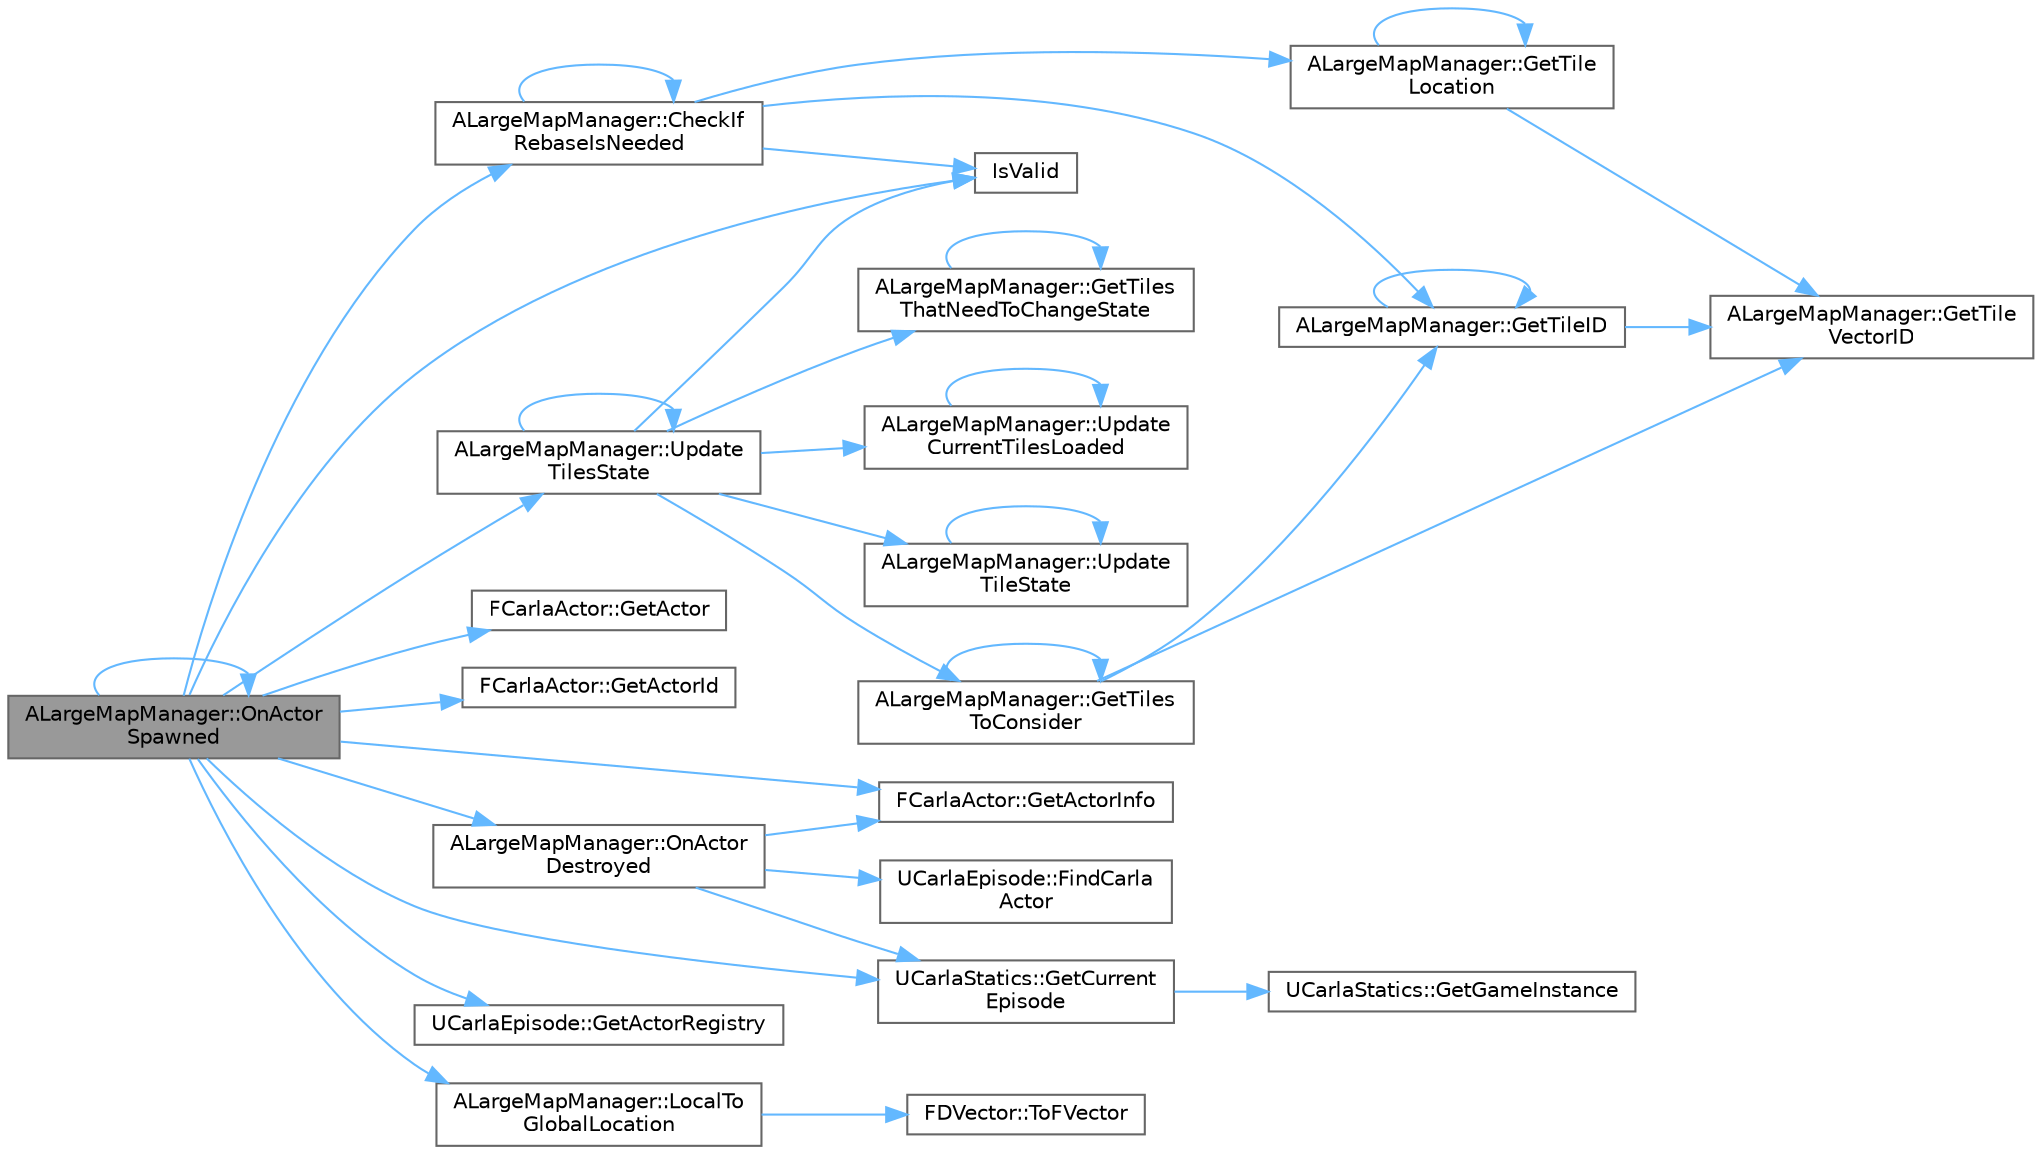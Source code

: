 digraph "ALargeMapManager::OnActorSpawned"
{
 // INTERACTIVE_SVG=YES
 // LATEX_PDF_SIZE
  bgcolor="transparent";
  edge [fontname=Helvetica,fontsize=10,labelfontname=Helvetica,labelfontsize=10];
  node [fontname=Helvetica,fontsize=10,shape=box,height=0.2,width=0.4];
  rankdir="LR";
  Node1 [id="Node000001",label="ALargeMapManager::OnActor\lSpawned",height=0.2,width=0.4,color="gray40", fillcolor="grey60", style="filled", fontcolor="black",tooltip=" "];
  Node1 -> Node2 [id="edge1_Node000001_Node000002",color="steelblue1",style="solid",tooltip=" "];
  Node2 [id="Node000002",label="ALargeMapManager::CheckIf\lRebaseIsNeeded",height=0.2,width=0.4,color="grey40", fillcolor="white", style="filled",URL="$d9/d4b/classALargeMapManager.html#a93ad8e052f2af2d4d8adff571d8b0c89",tooltip=" "];
  Node2 -> Node2 [id="edge2_Node000002_Node000002",color="steelblue1",style="solid",tooltip=" "];
  Node2 -> Node3 [id="edge3_Node000002_Node000003",color="steelblue1",style="solid",tooltip=" "];
  Node3 [id="Node000003",label="ALargeMapManager::GetTileID",height=0.2,width=0.4,color="grey40", fillcolor="white", style="filled",URL="$d9/d4b/classALargeMapManager.html#a719578eff1513ef2ab1993349ea6db52",tooltip="From a given location it retrieves the TileID that covers that area"];
  Node3 -> Node3 [id="edge4_Node000003_Node000003",color="steelblue1",style="solid",tooltip=" "];
  Node3 -> Node4 [id="edge5_Node000003_Node000004",color="steelblue1",style="solid",tooltip=" "];
  Node4 [id="Node000004",label="ALargeMapManager::GetTile\lVectorID",height=0.2,width=0.4,color="grey40", fillcolor="white", style="filled",URL="$d9/d4b/classALargeMapManager.html#a53d7481bf584f8c3f39c6d8b744084e6",tooltip=" "];
  Node2 -> Node5 [id="edge6_Node000002_Node000005",color="steelblue1",style="solid",tooltip=" "];
  Node5 [id="Node000005",label="ALargeMapManager::GetTile\lLocation",height=0.2,width=0.4,color="grey40", fillcolor="white", style="filled",URL="$d9/d4b/classALargeMapManager.html#abafa68f43a194e756c22a34bac95a84f",tooltip=" "];
  Node5 -> Node5 [id="edge7_Node000005_Node000005",color="steelblue1",style="solid",tooltip=" "];
  Node5 -> Node4 [id="edge8_Node000005_Node000004",color="steelblue1",style="solid",tooltip=" "];
  Node2 -> Node6 [id="edge9_Node000002_Node000006",color="steelblue1",style="solid",tooltip=" "];
  Node6 [id="Node000006",label="IsValid",height=0.2,width=0.4,color="grey40", fillcolor="white", style="filled",URL="$d2/d40/TrafficLightBase_8cpp.html#a1459952e95242b0c926376d0bb4692b8",tooltip=" "];
  Node1 -> Node7 [id="edge10_Node000001_Node000007",color="steelblue1",style="solid",tooltip=" "];
  Node7 [id="Node000007",label="FCarlaActor::GetActor",height=0.2,width=0.4,color="grey40", fillcolor="white", style="filled",URL="$dc/dde/classFCarlaActor.html#a4d2752987e47827efd488b90053ad415",tooltip=" "];
  Node1 -> Node8 [id="edge11_Node000001_Node000008",color="steelblue1",style="solid",tooltip=" "];
  Node8 [id="Node000008",label="FCarlaActor::GetActorId",height=0.2,width=0.4,color="grey40", fillcolor="white", style="filled",URL="$dc/dde/classFCarlaActor.html#aca3d1a4bfcb5e0ae1974b7206933d665",tooltip=" "];
  Node1 -> Node9 [id="edge12_Node000001_Node000009",color="steelblue1",style="solid",tooltip=" "];
  Node9 [id="Node000009",label="FCarlaActor::GetActorInfo",height=0.2,width=0.4,color="grey40", fillcolor="white", style="filled",URL="$dc/dde/classFCarlaActor.html#ac9a28cdf1b57b3bf280270d40f53359a",tooltip=" "];
  Node1 -> Node10 [id="edge13_Node000001_Node000010",color="steelblue1",style="solid",tooltip=" "];
  Node10 [id="Node000010",label="UCarlaEpisode::GetActorRegistry",height=0.2,width=0.4,color="grey40", fillcolor="white", style="filled",URL="$dc/d84/classUCarlaEpisode.html#acd82b87ea8d4e7d815922614e6e245ef",tooltip=" "];
  Node1 -> Node11 [id="edge14_Node000001_Node000011",color="steelblue1",style="solid",tooltip=" "];
  Node11 [id="Node000011",label="UCarlaStatics::GetCurrent\lEpisode",height=0.2,width=0.4,color="grey40", fillcolor="white", style="filled",URL="$d7/d1e/classUCarlaStatics.html#a83f2a341e32413abf1ec85ee740c2036",tooltip=" "];
  Node11 -> Node12 [id="edge15_Node000011_Node000012",color="steelblue1",style="solid",tooltip=" "];
  Node12 [id="Node000012",label="UCarlaStatics::GetGameInstance",height=0.2,width=0.4,color="grey40", fillcolor="white", style="filled",URL="$d7/d1e/classUCarlaStatics.html#a35e7cb760a58848081a618e7fa8201e2",tooltip=" "];
  Node1 -> Node6 [id="edge16_Node000001_Node000006",color="steelblue1",style="solid",tooltip=" "];
  Node1 -> Node13 [id="edge17_Node000001_Node000013",color="steelblue1",style="solid",tooltip=" "];
  Node13 [id="Node000013",label="ALargeMapManager::LocalTo\lGlobalLocation",height=0.2,width=0.4,color="grey40", fillcolor="white", style="filled",URL="$d9/d4b/classALargeMapManager.html#adc28142d65c3bdb83f5a6a6db9deee81",tooltip=" "];
  Node13 -> Node14 [id="edge18_Node000013_Node000014",color="steelblue1",style="solid",tooltip=" "];
  Node14 [id="Node000014",label="FDVector::ToFVector",height=0.2,width=0.4,color="grey40", fillcolor="white", style="filled",URL="$de/d7a/structFDVector.html#afcef01413fad4ebae06ee468bee88a9c",tooltip=" "];
  Node1 -> Node15 [id="edge19_Node000001_Node000015",color="steelblue1",style="solid",tooltip=" "];
  Node15 [id="Node000015",label="ALargeMapManager::OnActor\lDestroyed",height=0.2,width=0.4,color="grey40", fillcolor="white", style="filled",URL="$d9/d4b/classALargeMapManager.html#a545b402731ad2e1bb7e5ee16a8ce8cbf",tooltip=" "];
  Node15 -> Node16 [id="edge20_Node000015_Node000016",color="steelblue1",style="solid",tooltip=" "];
  Node16 [id="Node000016",label="UCarlaEpisode::FindCarla\lActor",height=0.2,width=0.4,color="grey40", fillcolor="white", style="filled",URL="$dc/d84/classUCarlaEpisode.html#a4d0c7a09f4d9de8110605e10125a93aa",tooltip="Find a Carla actor by id."];
  Node15 -> Node9 [id="edge21_Node000015_Node000009",color="steelblue1",style="solid",tooltip=" "];
  Node15 -> Node11 [id="edge22_Node000015_Node000011",color="steelblue1",style="solid",tooltip=" "];
  Node1 -> Node1 [id="edge23_Node000001_Node000001",color="steelblue1",style="solid",tooltip=" "];
  Node1 -> Node17 [id="edge24_Node000001_Node000017",color="steelblue1",style="solid",tooltip=" "];
  Node17 [id="Node000017",label="ALargeMapManager::Update\lTilesState",height=0.2,width=0.4,color="grey40", fillcolor="white", style="filled",URL="$d9/d4b/classALargeMapManager.html#a2b57d4a4247bc0bc70f6902baadaa7c6",tooltip=" "];
  Node17 -> Node18 [id="edge25_Node000017_Node000018",color="steelblue1",style="solid",tooltip=" "];
  Node18 [id="Node000018",label="ALargeMapManager::GetTiles\lThatNeedToChangeState",height=0.2,width=0.4,color="grey40", fillcolor="white", style="filled",URL="$d9/d4b/classALargeMapManager.html#a8c1545ea7c9bf3685e29100027259a34",tooltip=" "];
  Node18 -> Node18 [id="edge26_Node000018_Node000018",color="steelblue1",style="solid",tooltip=" "];
  Node17 -> Node19 [id="edge27_Node000017_Node000019",color="steelblue1",style="solid",tooltip=" "];
  Node19 [id="Node000019",label="ALargeMapManager::GetTiles\lToConsider",height=0.2,width=0.4,color="grey40", fillcolor="white", style="filled",URL="$d9/d4b/classALargeMapManager.html#a2a90cd2c498351712b4ab71af42802ce",tooltip=" "];
  Node19 -> Node3 [id="edge28_Node000019_Node000003",color="steelblue1",style="solid",tooltip=" "];
  Node19 -> Node19 [id="edge29_Node000019_Node000019",color="steelblue1",style="solid",tooltip=" "];
  Node19 -> Node4 [id="edge30_Node000019_Node000004",color="steelblue1",style="solid",tooltip=" "];
  Node17 -> Node6 [id="edge31_Node000017_Node000006",color="steelblue1",style="solid",tooltip=" "];
  Node17 -> Node20 [id="edge32_Node000017_Node000020",color="steelblue1",style="solid",tooltip=" "];
  Node20 [id="Node000020",label="ALargeMapManager::Update\lCurrentTilesLoaded",height=0.2,width=0.4,color="grey40", fillcolor="white", style="filled",URL="$d9/d4b/classALargeMapManager.html#a188be94a33cdc78bcef7fb92bcfe680e",tooltip=" "];
  Node20 -> Node20 [id="edge33_Node000020_Node000020",color="steelblue1",style="solid",tooltip=" "];
  Node17 -> Node17 [id="edge34_Node000017_Node000017",color="steelblue1",style="solid",tooltip=" "];
  Node17 -> Node21 [id="edge35_Node000017_Node000021",color="steelblue1",style="solid",tooltip=" "];
  Node21 [id="Node000021",label="ALargeMapManager::Update\lTileState",height=0.2,width=0.4,color="grey40", fillcolor="white", style="filled",URL="$d9/d4b/classALargeMapManager.html#ad17c467de79c7d1847fc4a40802349e1",tooltip=" "];
  Node21 -> Node21 [id="edge36_Node000021_Node000021",color="steelblue1",style="solid",tooltip=" "];
}
